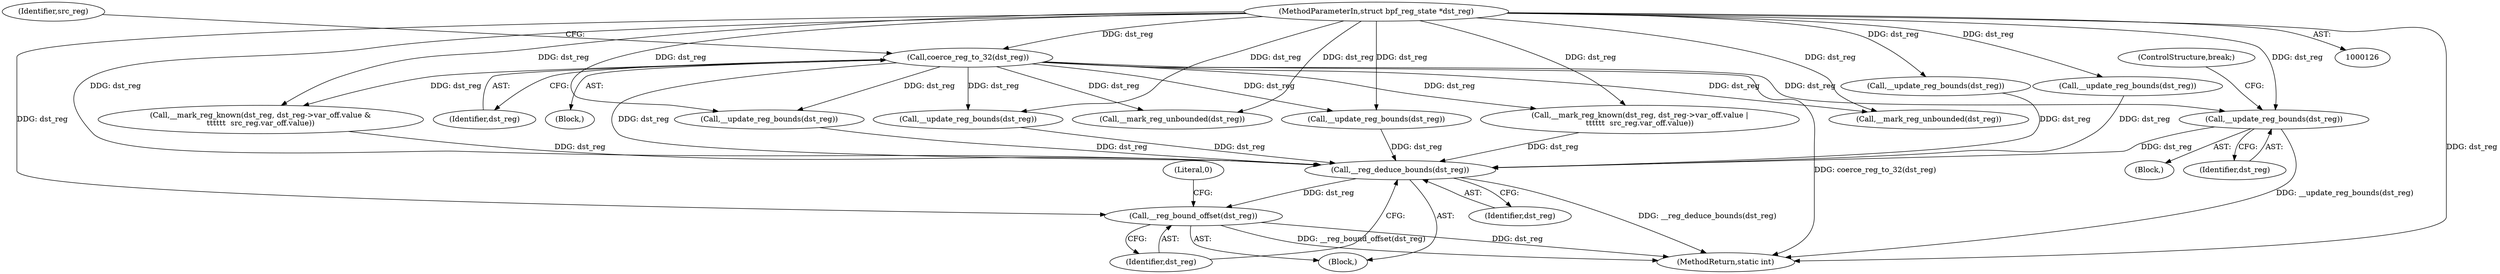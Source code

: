 digraph "0_linux_4374f256ce8182019353c0c639bb8d0695b4c941@API" {
"1000784" [label="(Call,__update_reg_bounds(dst_reg))"];
"1000158" [label="(Call,coerce_reg_to_32(dst_reg))"];
"1000129" [label="(MethodParameterIn,struct bpf_reg_state *dst_reg)"];
"1000795" [label="(Call,__reg_deduce_bounds(dst_reg))"];
"1000797" [label="(Call,__reg_bound_offset(dst_reg))"];
"1000784" [label="(Call,__update_reg_bounds(dst_reg))"];
"1000131" [label="(Block,)"];
"1000786" [label="(ControlStructure,break;)"];
"1000796" [label="(Identifier,dst_reg)"];
"1000197" [label="(Block,)"];
"1000162" [label="(Identifier,src_reg)"];
"1000385" [label="(Call,__mark_reg_unbounded(dst_reg))"];
"1000801" [label="(MethodReturn,static int)"];
"1000456" [label="(Call,__mark_reg_known(dst_reg, dst_reg->var_off.value &\n\t\t\t\t\t\t  src_reg.var_off.value))"];
"1000797" [label="(Call,__reg_bound_offset(dst_reg))"];
"1000159" [label="(Identifier,dst_reg)"];
"1000536" [label="(Call,__update_reg_bounds(dst_reg))"];
"1000403" [label="(Call,__update_reg_bounds(dst_reg))"];
"1000401" [label="(Call,__mark_reg_unbounded(dst_reg))"];
"1000631" [label="(Call,__update_reg_bounds(dst_reg))"];
"1000795" [label="(Call,__reg_deduce_bounds(dst_reg))"];
"1000157" [label="(Block,)"];
"1000387" [label="(Call,__update_reg_bounds(dst_reg))"];
"1000158" [label="(Call,coerce_reg_to_32(dst_reg))"];
"1000798" [label="(Identifier,dst_reg)"];
"1000800" [label="(Literal,0)"];
"1000545" [label="(Call,__mark_reg_known(dst_reg, dst_reg->var_off.value |\n\t\t\t\t\t\t  src_reg.var_off.value))"];
"1000129" [label="(MethodParameterIn,struct bpf_reg_state *dst_reg)"];
"1000785" [label="(Identifier,dst_reg)"];
"1000699" [label="(Call,__update_reg_bounds(dst_reg))"];
"1000784" -> "1000197"  [label="AST: "];
"1000784" -> "1000785"  [label="CFG: "];
"1000785" -> "1000784"  [label="AST: "];
"1000786" -> "1000784"  [label="CFG: "];
"1000784" -> "1000801"  [label="DDG: __update_reg_bounds(dst_reg)"];
"1000158" -> "1000784"  [label="DDG: dst_reg"];
"1000129" -> "1000784"  [label="DDG: dst_reg"];
"1000784" -> "1000795"  [label="DDG: dst_reg"];
"1000158" -> "1000157"  [label="AST: "];
"1000158" -> "1000159"  [label="CFG: "];
"1000159" -> "1000158"  [label="AST: "];
"1000162" -> "1000158"  [label="CFG: "];
"1000158" -> "1000801"  [label="DDG: coerce_reg_to_32(dst_reg)"];
"1000129" -> "1000158"  [label="DDG: dst_reg"];
"1000158" -> "1000385"  [label="DDG: dst_reg"];
"1000158" -> "1000401"  [label="DDG: dst_reg"];
"1000158" -> "1000456"  [label="DDG: dst_reg"];
"1000158" -> "1000536"  [label="DDG: dst_reg"];
"1000158" -> "1000545"  [label="DDG: dst_reg"];
"1000158" -> "1000631"  [label="DDG: dst_reg"];
"1000158" -> "1000699"  [label="DDG: dst_reg"];
"1000158" -> "1000795"  [label="DDG: dst_reg"];
"1000129" -> "1000126"  [label="AST: "];
"1000129" -> "1000801"  [label="DDG: dst_reg"];
"1000129" -> "1000385"  [label="DDG: dst_reg"];
"1000129" -> "1000387"  [label="DDG: dst_reg"];
"1000129" -> "1000401"  [label="DDG: dst_reg"];
"1000129" -> "1000403"  [label="DDG: dst_reg"];
"1000129" -> "1000456"  [label="DDG: dst_reg"];
"1000129" -> "1000536"  [label="DDG: dst_reg"];
"1000129" -> "1000545"  [label="DDG: dst_reg"];
"1000129" -> "1000631"  [label="DDG: dst_reg"];
"1000129" -> "1000699"  [label="DDG: dst_reg"];
"1000129" -> "1000795"  [label="DDG: dst_reg"];
"1000129" -> "1000797"  [label="DDG: dst_reg"];
"1000795" -> "1000131"  [label="AST: "];
"1000795" -> "1000796"  [label="CFG: "];
"1000796" -> "1000795"  [label="AST: "];
"1000798" -> "1000795"  [label="CFG: "];
"1000795" -> "1000801"  [label="DDG: __reg_deduce_bounds(dst_reg)"];
"1000699" -> "1000795"  [label="DDG: dst_reg"];
"1000403" -> "1000795"  [label="DDG: dst_reg"];
"1000545" -> "1000795"  [label="DDG: dst_reg"];
"1000387" -> "1000795"  [label="DDG: dst_reg"];
"1000536" -> "1000795"  [label="DDG: dst_reg"];
"1000456" -> "1000795"  [label="DDG: dst_reg"];
"1000631" -> "1000795"  [label="DDG: dst_reg"];
"1000795" -> "1000797"  [label="DDG: dst_reg"];
"1000797" -> "1000131"  [label="AST: "];
"1000797" -> "1000798"  [label="CFG: "];
"1000798" -> "1000797"  [label="AST: "];
"1000800" -> "1000797"  [label="CFG: "];
"1000797" -> "1000801"  [label="DDG: dst_reg"];
"1000797" -> "1000801"  [label="DDG: __reg_bound_offset(dst_reg)"];
}
